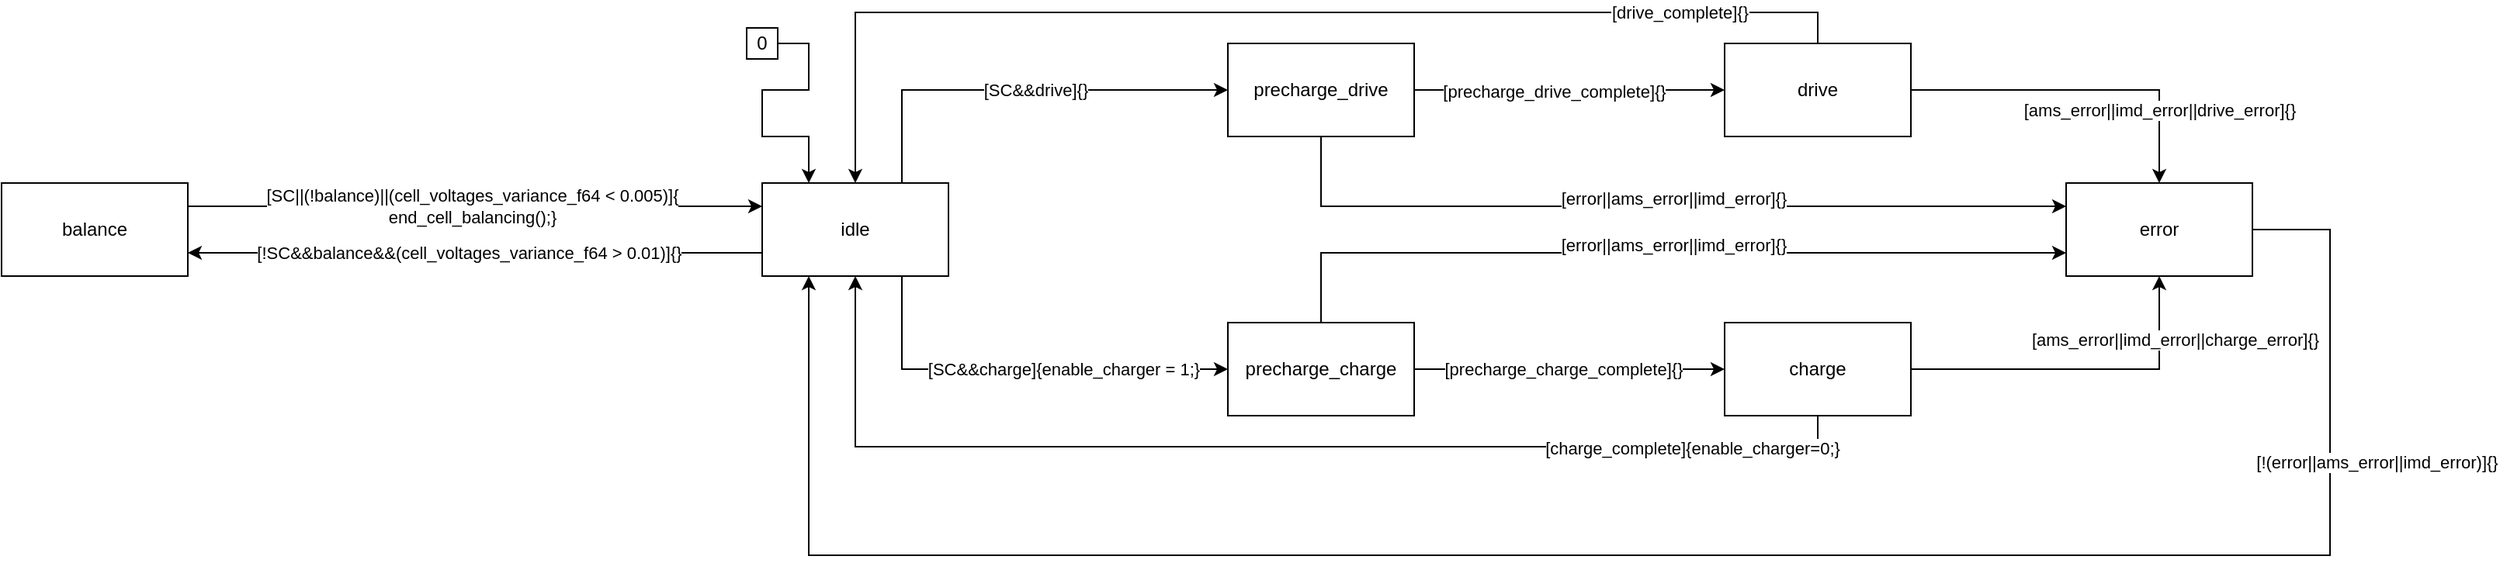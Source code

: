 <mxfile version="17.4.5" type="github" pages="7">
  <diagram id="lIlviWQBLWVIYCWAqPnO" name="ams">
    <mxGraphModel dx="2128" dy="536" grid="1" gridSize="10" guides="1" tooltips="1" connect="1" arrows="1" fold="1" page="1" pageScale="1" pageWidth="850" pageHeight="1100" math="0" shadow="0">
      <root>
        <mxCell id="0" />
        <mxCell id="1" parent="0" />
        <mxCell id="Ewt_asla_2gGVvgFWyWK-3" style="edgeStyle=orthogonalEdgeStyle;rounded=0;orthogonalLoop=1;jettySize=auto;html=1;exitX=1;exitY=0.5;exitDx=0;exitDy=0;entryX=0;entryY=0.5;entryDx=0;entryDy=0;" parent="1" source="46x8wgh4q0gtktNa0b1w-2" target="46x8wgh4q0gtktNa0b1w-8" edge="1">
          <mxGeometry relative="1" as="geometry" />
        </mxCell>
        <mxCell id="oGJmd9VbnoFBgs1ou5Ew-8" value="[precharge_drive_complete]{}" style="edgeLabel;html=1;align=center;verticalAlign=middle;resizable=0;points=[];" parent="Ewt_asla_2gGVvgFWyWK-3" vertex="1" connectable="0">
          <mxGeometry x="-0.098" y="-1" relative="1" as="geometry">
            <mxPoint as="offset" />
          </mxGeometry>
        </mxCell>
        <mxCell id="Ewt_asla_2gGVvgFWyWK-9" style="edgeStyle=orthogonalEdgeStyle;rounded=0;orthogonalLoop=1;jettySize=auto;html=1;exitX=0.5;exitY=1;exitDx=0;exitDy=0;entryX=0;entryY=0.25;entryDx=0;entryDy=0;" parent="1" source="46x8wgh4q0gtktNa0b1w-2" target="46x8wgh4q0gtktNa0b1w-9" edge="1">
          <mxGeometry relative="1" as="geometry" />
        </mxCell>
        <mxCell id="oGJmd9VbnoFBgs1ou5Ew-12" value="[error||ams_error||imd_error]{}" style="edgeLabel;html=1;align=center;verticalAlign=middle;resizable=0;points=[];" parent="Ewt_asla_2gGVvgFWyWK-9" vertex="1" connectable="0">
          <mxGeometry x="-0.73" y="-1" relative="1" as="geometry">
            <mxPoint x="201" y="-6" as="offset" />
          </mxGeometry>
        </mxCell>
        <UserObject label="precharge_drive" link="data:page/id,uZr323zTnWptXHUSKYWT" id="46x8wgh4q0gtktNa0b1w-2">
          <mxCell style="rounded=0;whiteSpace=wrap;html=1;" parent="1" vertex="1">
            <mxGeometry x="380" y="120" width="120" height="60" as="geometry" />
          </mxCell>
        </UserObject>
        <mxCell id="Ewt_asla_2gGVvgFWyWK-6" style="edgeStyle=orthogonalEdgeStyle;rounded=0;orthogonalLoop=1;jettySize=auto;html=1;exitX=1;exitY=0.5;exitDx=0;exitDy=0;entryX=0;entryY=0.5;entryDx=0;entryDy=0;" parent="1" source="46x8wgh4q0gtktNa0b1w-3" target="46x8wgh4q0gtktNa0b1w-7" edge="1">
          <mxGeometry relative="1" as="geometry" />
        </mxCell>
        <mxCell id="oGJmd9VbnoFBgs1ou5Ew-9" value="[precharge_charge_complete]{}" style="edgeLabel;html=1;align=center;verticalAlign=middle;resizable=0;points=[];" parent="Ewt_asla_2gGVvgFWyWK-6" vertex="1" connectable="0">
          <mxGeometry x="-0.047" relative="1" as="geometry">
            <mxPoint as="offset" />
          </mxGeometry>
        </mxCell>
        <mxCell id="Ewt_asla_2gGVvgFWyWK-8" style="edgeStyle=orthogonalEdgeStyle;rounded=0;orthogonalLoop=1;jettySize=auto;html=1;exitX=0.5;exitY=0;exitDx=0;exitDy=0;entryX=0;entryY=0.75;entryDx=0;entryDy=0;" parent="1" source="46x8wgh4q0gtktNa0b1w-3" target="46x8wgh4q0gtktNa0b1w-9" edge="1">
          <mxGeometry relative="1" as="geometry" />
        </mxCell>
        <mxCell id="oGJmd9VbnoFBgs1ou5Ew-11" value="[error||ams_error||imd_error]{}" style="edgeLabel;html=1;align=center;verticalAlign=middle;resizable=0;points=[];" parent="Ewt_asla_2gGVvgFWyWK-8" vertex="1" connectable="0">
          <mxGeometry x="-0.652" y="-1" relative="1" as="geometry">
            <mxPoint x="180" y="-6" as="offset" />
          </mxGeometry>
        </mxCell>
        <UserObject label="precharge_charge" link="data:page/id,Ef1t-dHHU9oMEyzxMcuo" id="46x8wgh4q0gtktNa0b1w-3">
          <mxCell style="rounded=0;whiteSpace=wrap;html=1;" parent="1" vertex="1">
            <mxGeometry x="380" y="300" width="120" height="60" as="geometry" />
          </mxCell>
        </UserObject>
        <mxCell id="Ewt_asla_2gGVvgFWyWK-7" style="edgeStyle=orthogonalEdgeStyle;rounded=0;orthogonalLoop=1;jettySize=auto;html=1;exitX=1;exitY=0.5;exitDx=0;exitDy=0;entryX=0.5;entryY=1;entryDx=0;entryDy=0;" parent="1" source="46x8wgh4q0gtktNa0b1w-7" target="46x8wgh4q0gtktNa0b1w-9" edge="1">
          <mxGeometry relative="1" as="geometry">
            <mxPoint x="1020" y="290" as="targetPoint" />
          </mxGeometry>
        </mxCell>
        <mxCell id="oGJmd9VbnoFBgs1ou5Ew-14" value="[ams_error||imd_error||charge_error]{}" style="edgeLabel;html=1;align=center;verticalAlign=middle;resizable=0;points=[];" parent="Ewt_asla_2gGVvgFWyWK-7" vertex="1" connectable="0">
          <mxGeometry x="0.63" relative="1" as="geometry">
            <mxPoint x="10" as="offset" />
          </mxGeometry>
        </mxCell>
        <mxCell id="Ewt_asla_2gGVvgFWyWK-10" style="edgeStyle=orthogonalEdgeStyle;rounded=0;orthogonalLoop=1;jettySize=auto;html=1;exitX=0.5;exitY=1;exitDx=0;exitDy=0;entryX=0.5;entryY=1;entryDx=0;entryDy=0;" parent="1" source="46x8wgh4q0gtktNa0b1w-7" target="46x8wgh4q0gtktNa0b1w-12" edge="1">
          <mxGeometry relative="1" as="geometry" />
        </mxCell>
        <mxCell id="oGJmd9VbnoFBgs1ou5Ew-10" value="[charge_complete]{enable_charger=0;}" style="edgeLabel;html=1;align=center;verticalAlign=middle;resizable=0;points=[];" parent="Ewt_asla_2gGVvgFWyWK-10" vertex="1" connectable="0">
          <mxGeometry x="-0.73" y="1" relative="1" as="geometry">
            <mxPoint as="offset" />
          </mxGeometry>
        </mxCell>
        <UserObject label="charge" link="data:page/id,o0BBDSF6INu3mvJSLO7V" id="46x8wgh4q0gtktNa0b1w-7">
          <mxCell style="rounded=0;whiteSpace=wrap;html=1;" parent="1" vertex="1">
            <mxGeometry x="700" y="300" width="120" height="60" as="geometry" />
          </mxCell>
        </UserObject>
        <mxCell id="Ewt_asla_2gGVvgFWyWK-4" style="edgeStyle=orthogonalEdgeStyle;rounded=0;orthogonalLoop=1;jettySize=auto;html=1;exitX=1;exitY=0.5;exitDx=0;exitDy=0;entryX=0.5;entryY=0;entryDx=0;entryDy=0;" parent="1" source="46x8wgh4q0gtktNa0b1w-8" target="46x8wgh4q0gtktNa0b1w-9" edge="1">
          <mxGeometry relative="1" as="geometry" />
        </mxCell>
        <mxCell id="oGJmd9VbnoFBgs1ou5Ew-13" value="[ams_error||imd_error||drive_error]{}" style="edgeLabel;html=1;align=center;verticalAlign=middle;resizable=0;points=[];" parent="Ewt_asla_2gGVvgFWyWK-4" vertex="1" connectable="0">
          <mxGeometry x="0.571" relative="1" as="geometry">
            <mxPoint as="offset" />
          </mxGeometry>
        </mxCell>
        <mxCell id="Ewt_asla_2gGVvgFWyWK-11" style="edgeStyle=orthogonalEdgeStyle;rounded=0;orthogonalLoop=1;jettySize=auto;html=1;exitX=0.5;exitY=0;exitDx=0;exitDy=0;entryX=0.5;entryY=0;entryDx=0;entryDy=0;" parent="1" source="46x8wgh4q0gtktNa0b1w-8" target="46x8wgh4q0gtktNa0b1w-12" edge="1">
          <mxGeometry relative="1" as="geometry" />
        </mxCell>
        <mxCell id="oGJmd9VbnoFBgs1ou5Ew-7" value="[drive_complete]{}" style="edgeLabel;html=1;align=center;verticalAlign=middle;resizable=0;points=[];" parent="Ewt_asla_2gGVvgFWyWK-11" vertex="1" connectable="0">
          <mxGeometry x="-0.709" relative="1" as="geometry">
            <mxPoint as="offset" />
          </mxGeometry>
        </mxCell>
        <UserObject label="drive" link="data:page/id,-CS63IcI1riEPQ8zZ3c_" id="46x8wgh4q0gtktNa0b1w-8">
          <mxCell style="rounded=0;whiteSpace=wrap;html=1;" parent="1" vertex="1">
            <mxGeometry x="700" y="120" width="120" height="60" as="geometry" />
          </mxCell>
        </UserObject>
        <mxCell id="oGJmd9VbnoFBgs1ou5Ew-15" style="edgeStyle=orthogonalEdgeStyle;rounded=0;orthogonalLoop=1;jettySize=auto;html=1;exitX=1;exitY=0.5;exitDx=0;exitDy=0;entryX=0.25;entryY=1;entryDx=0;entryDy=0;" parent="1" source="46x8wgh4q0gtktNa0b1w-9" target="46x8wgh4q0gtktNa0b1w-12" edge="1">
          <mxGeometry relative="1" as="geometry">
            <Array as="points">
              <mxPoint x="1090" y="240" />
              <mxPoint x="1090" y="450" />
              <mxPoint x="110" y="450" />
            </Array>
          </mxGeometry>
        </mxCell>
        <mxCell id="oGJmd9VbnoFBgs1ou5Ew-16" value="&lt;div&gt;[!(error||ams_error||imd_error)]{}&lt;/div&gt;" style="edgeLabel;html=1;align=center;verticalAlign=middle;resizable=0;points=[];" parent="oGJmd9VbnoFBgs1ou5Ew-15" vertex="1" connectable="0">
          <mxGeometry x="-0.669" relative="1" as="geometry">
            <mxPoint x="30" y="-35" as="offset" />
          </mxGeometry>
        </mxCell>
        <UserObject label="error" link="data:page/id,4Eal9zZOS9WOm3qdCi38" id="46x8wgh4q0gtktNa0b1w-9">
          <mxCell style="rounded=0;whiteSpace=wrap;html=1;" parent="1" vertex="1">
            <mxGeometry x="920" y="210" width="120" height="60" as="geometry" />
          </mxCell>
        </UserObject>
        <mxCell id="Ewt_asla_2gGVvgFWyWK-12" style="edgeStyle=orthogonalEdgeStyle;rounded=0;orthogonalLoop=1;jettySize=auto;html=1;exitX=0.75;exitY=0;exitDx=0;exitDy=0;entryX=0;entryY=0.5;entryDx=0;entryDy=0;" parent="1" source="46x8wgh4q0gtktNa0b1w-12" target="46x8wgh4q0gtktNa0b1w-2" edge="1">
          <mxGeometry relative="1" as="geometry" />
        </mxCell>
        <mxCell id="oGJmd9VbnoFBgs1ou5Ew-1" value="[SC&amp;amp;&amp;amp;drive]{}" style="edgeLabel;html=1;align=center;verticalAlign=middle;resizable=0;points=[];" parent="Ewt_asla_2gGVvgFWyWK-12" vertex="1" connectable="0">
          <mxGeometry x="-0.087" y="1" relative="1" as="geometry">
            <mxPoint x="22" y="1" as="offset" />
          </mxGeometry>
        </mxCell>
        <mxCell id="Ewt_asla_2gGVvgFWyWK-13" style="edgeStyle=orthogonalEdgeStyle;rounded=0;orthogonalLoop=1;jettySize=auto;html=1;exitX=0.75;exitY=1;exitDx=0;exitDy=0;entryX=0;entryY=0.5;entryDx=0;entryDy=0;" parent="1" source="46x8wgh4q0gtktNa0b1w-12" target="46x8wgh4q0gtktNa0b1w-3" edge="1">
          <mxGeometry relative="1" as="geometry" />
        </mxCell>
        <mxCell id="oGJmd9VbnoFBgs1ou5Ew-2" value="[SC&amp;amp;&amp;amp;charge]{enable_charger = 1;}" style="edgeLabel;html=1;align=center;verticalAlign=middle;resizable=0;points=[];" parent="Ewt_asla_2gGVvgFWyWK-13" vertex="1" connectable="0">
          <mxGeometry x="0.273" relative="1" as="geometry">
            <mxPoint x="-8" as="offset" />
          </mxGeometry>
        </mxCell>
        <mxCell id="Ewt_asla_2gGVvgFWyWK-19" style="edgeStyle=orthogonalEdgeStyle;rounded=0;orthogonalLoop=1;jettySize=auto;html=1;exitX=0;exitY=0.75;exitDx=0;exitDy=0;entryX=1;entryY=0.75;entryDx=0;entryDy=0;" parent="1" source="46x8wgh4q0gtktNa0b1w-12" target="Ewt_asla_2gGVvgFWyWK-16" edge="1">
          <mxGeometry relative="1" as="geometry">
            <Array as="points">
              <mxPoint x="10" y="255" />
              <mxPoint x="10" y="255" />
            </Array>
          </mxGeometry>
        </mxCell>
        <mxCell id="oGJmd9VbnoFBgs1ou5Ew-3" value="&lt;div&gt;[!SC&amp;amp;&amp;amp;balance&amp;amp;&amp;amp;(cell_voltages_variance_f64 &amp;gt; 0.01)]{}&lt;/div&gt;" style="edgeLabel;html=1;align=center;verticalAlign=middle;resizable=0;points=[];" parent="Ewt_asla_2gGVvgFWyWK-19" vertex="1" connectable="0">
          <mxGeometry x="0.025" relative="1" as="geometry">
            <mxPoint as="offset" />
          </mxGeometry>
        </mxCell>
        <object label="idle" state="" id="46x8wgh4q0gtktNa0b1w-12">
          <mxCell style="rounded=0;whiteSpace=wrap;html=1;" parent="1" vertex="1">
            <mxGeometry x="80" y="210" width="120" height="60" as="geometry" />
          </mxCell>
        </object>
        <mxCell id="Ewt_asla_2gGVvgFWyWK-18" style="edgeStyle=orthogonalEdgeStyle;rounded=0;orthogonalLoop=1;jettySize=auto;html=1;exitX=1;exitY=0.25;exitDx=0;exitDy=0;entryX=0;entryY=0.25;entryDx=0;entryDy=0;" parent="1" source="Ewt_asla_2gGVvgFWyWK-16" target="46x8wgh4q0gtktNa0b1w-12" edge="1">
          <mxGeometry relative="1" as="geometry">
            <Array as="points">
              <mxPoint x="10" y="225" />
              <mxPoint x="10" y="225" />
            </Array>
          </mxGeometry>
        </mxCell>
        <mxCell id="oGJmd9VbnoFBgs1ou5Ew-4" value="&lt;div&gt;[SC||(!balance)||(cell_voltages_variance_f64 &amp;lt; 0.005)]{&lt;/div&gt;&lt;div&gt;end_cell_balancing();}&lt;/div&gt;" style="edgeLabel;html=1;align=center;verticalAlign=middle;resizable=0;points=[];" parent="Ewt_asla_2gGVvgFWyWK-18" vertex="1" connectable="0">
          <mxGeometry x="-0.014" relative="1" as="geometry">
            <mxPoint as="offset" />
          </mxGeometry>
        </mxCell>
        <object label="balance" state="" link="data:page/id,DzXCORfQ2eGAM-OcjKNi" id="Ewt_asla_2gGVvgFWyWK-16">
          <mxCell style="rounded=0;whiteSpace=wrap;html=1;" parent="1" vertex="1">
            <mxGeometry x="-410" y="210" width="120" height="60" as="geometry" />
          </mxCell>
        </object>
        <mxCell id="bdxGw8ja6sbKktMfcAel-1" style="edgeStyle=orthogonalEdgeStyle;rounded=0;orthogonalLoop=1;jettySize=auto;html=1;exitX=1;exitY=0.5;exitDx=0;exitDy=0;entryX=0.25;entryY=0;entryDx=0;entryDy=0;" edge="1" parent="1" source="bdxGw8ja6sbKktMfcAel-2" target="46x8wgh4q0gtktNa0b1w-12">
          <mxGeometry relative="1" as="geometry">
            <mxPoint x="80" y="180" as="targetPoint" />
            <Array as="points">
              <mxPoint x="110" y="120" />
              <mxPoint x="110" y="150" />
              <mxPoint x="80" y="150" />
              <mxPoint x="80" y="180" />
              <mxPoint x="110" y="180" />
            </Array>
          </mxGeometry>
        </mxCell>
        <object label="0" state="" id="bdxGw8ja6sbKktMfcAel-2">
          <mxCell style="rounded=0;whiteSpace=wrap;html=1;" vertex="1" parent="1">
            <mxGeometry x="70" y="110" width="20" height="20" as="geometry" />
          </mxCell>
        </object>
      </root>
    </mxGraphModel>
  </diagram>
  <diagram id="uZr323zTnWptXHUSKYWT" name="precharge_drive">
    <mxGraphModel dx="1065" dy="447" grid="1" gridSize="10" guides="1" tooltips="1" connect="1" arrows="1" fold="1" page="1" pageScale="1" pageWidth="850" pageHeight="1100" math="0" shadow="0">
      <root>
        <mxCell id="0" />
        <mxCell id="1" parent="0" />
        <mxCell id="qBwz-lAO_OCAdxl3COZv-3" style="edgeStyle=orthogonalEdgeStyle;rounded=0;orthogonalLoop=1;jettySize=auto;html=1;exitX=0.5;exitY=1;exitDx=0;exitDy=0;entryX=0.5;entryY=0;entryDx=0;entryDy=0;" parent="1" source="qBwz-lAO_OCAdxl3COZv-6" target="qBwz-lAO_OCAdxl3COZv-10" edge="1">
          <mxGeometry relative="1" as="geometry" />
        </mxCell>
        <mxCell id="qBwz-lAO_OCAdxl3COZv-27" value="[before(2)&amp;amp;&amp;amp;air_minus_closed]{close_precharge = 1;}" style="edgeLabel;html=1;align=center;verticalAlign=middle;resizable=0;points=[];" parent="qBwz-lAO_OCAdxl3COZv-3" vertex="1" connectable="0">
          <mxGeometry x="-0.131" y="-1" relative="1" as="geometry">
            <mxPoint as="offset" />
          </mxGeometry>
        </mxCell>
        <mxCell id="qBwz-lAO_OCAdxl3COZv-4" style="edgeStyle=orthogonalEdgeStyle;rounded=0;orthogonalLoop=1;jettySize=auto;html=1;exitX=1;exitY=0.5;exitDx=0;exitDy=0;entryX=0.036;entryY=0.983;entryDx=0;entryDy=0;entryPerimeter=0;" parent="1" source="qBwz-lAO_OCAdxl3COZv-6" target="qBwz-lAO_OCAdxl3COZv-22" edge="1">
          <mxGeometry relative="1" as="geometry" />
        </mxCell>
        <mxCell id="qBwz-lAO_OCAdxl3COZv-5" value="[after(2)]{error=11;}" style="edgeLabel;html=1;align=center;verticalAlign=middle;resizable=0;points=[];" parent="qBwz-lAO_OCAdxl3COZv-4" vertex="1" connectable="0">
          <mxGeometry x="-0.117" y="-2" relative="1" as="geometry">
            <mxPoint as="offset" />
          </mxGeometry>
        </mxCell>
        <object label="close_air_minus" state="" id="qBwz-lAO_OCAdxl3COZv-6">
          <mxCell style="rounded=0;whiteSpace=wrap;html=1;" parent="1" vertex="1">
            <mxGeometry x="200" y="140" width="140" height="20" as="geometry" />
          </mxCell>
        </object>
        <mxCell id="qBwz-lAO_OCAdxl3COZv-7" style="edgeStyle=orthogonalEdgeStyle;rounded=0;orthogonalLoop=1;jettySize=auto;html=1;exitX=0.5;exitY=1;exitDx=0;exitDy=0;entryX=0.5;entryY=0;entryDx=0;entryDy=0;" parent="1" source="qBwz-lAO_OCAdxl3COZv-10" target="qBwz-lAO_OCAdxl3COZv-14" edge="1">
          <mxGeometry relative="1" as="geometry" />
        </mxCell>
        <mxCell id="qBwz-lAO_OCAdxl3COZv-28" value="[before(2)&amp;amp;&amp;amp;precharge_closed]{}" style="edgeLabel;html=1;align=center;verticalAlign=middle;resizable=0;points=[];" parent="qBwz-lAO_OCAdxl3COZv-7" vertex="1" connectable="0">
          <mxGeometry x="-0.087" y="-1" relative="1" as="geometry">
            <mxPoint as="offset" />
          </mxGeometry>
        </mxCell>
        <mxCell id="qBwz-lAO_OCAdxl3COZv-8" style="edgeStyle=orthogonalEdgeStyle;rounded=0;orthogonalLoop=1;jettySize=auto;html=1;exitX=1;exitY=0.5;exitDx=0;exitDy=0;entryX=0.25;entryY=1;entryDx=0;entryDy=0;" parent="1" source="qBwz-lAO_OCAdxl3COZv-10" target="qBwz-lAO_OCAdxl3COZv-22" edge="1">
          <mxGeometry relative="1" as="geometry" />
        </mxCell>
        <mxCell id="qBwz-lAO_OCAdxl3COZv-9" value="[after(2)]{error=12;}" style="edgeLabel;html=1;align=center;verticalAlign=middle;resizable=0;points=[];" parent="qBwz-lAO_OCAdxl3COZv-8" vertex="1" connectable="0">
          <mxGeometry x="-0.124" relative="1" as="geometry">
            <mxPoint as="offset" />
          </mxGeometry>
        </mxCell>
        <object label="close_precharge" state="" id="qBwz-lAO_OCAdxl3COZv-10">
          <mxCell style="rounded=0;whiteSpace=wrap;html=1;" parent="1" vertex="1">
            <mxGeometry x="200" y="215" width="140" height="20" as="geometry" />
          </mxCell>
        </object>
        <mxCell id="qBwz-lAO_OCAdxl3COZv-11" style="edgeStyle=orthogonalEdgeStyle;rounded=0;orthogonalLoop=1;jettySize=auto;html=1;exitX=0.5;exitY=1;exitDx=0;exitDy=0;entryX=0.5;entryY=0;entryDx=0;entryDy=0;" parent="1" source="qBwz-lAO_OCAdxl3COZv-14" target="qBwz-lAO_OCAdxl3COZv-18" edge="1">
          <mxGeometry relative="1" as="geometry" />
        </mxCell>
        <mxCell id="qBwz-lAO_OCAdxl3COZv-29" value="[after(5)&amp;amp;&amp;amp;before(30)&amp;amp;&amp;amp;(accumulator_voltage_f64*0.95 &amp;lt; vehicle_voltage_f64)]{close_air_plus = 1;}" style="edgeLabel;html=1;align=center;verticalAlign=middle;resizable=0;points=[];" parent="qBwz-lAO_OCAdxl3COZv-11" vertex="1" connectable="0">
          <mxGeometry x="-0.167" relative="1" as="geometry">
            <mxPoint as="offset" />
          </mxGeometry>
        </mxCell>
        <mxCell id="qBwz-lAO_OCAdxl3COZv-12" style="edgeStyle=orthogonalEdgeStyle;rounded=0;orthogonalLoop=1;jettySize=auto;html=1;exitX=1;exitY=0.5;exitDx=0;exitDy=0;entryX=0.5;entryY=1;entryDx=0;entryDy=0;" parent="1" source="qBwz-lAO_OCAdxl3COZv-14" target="qBwz-lAO_OCAdxl3COZv-22" edge="1">
          <mxGeometry relative="1" as="geometry" />
        </mxCell>
        <mxCell id="qBwz-lAO_OCAdxl3COZv-13" value="[after(30)]{error=13;}" style="edgeLabel;html=1;align=center;verticalAlign=middle;resizable=0;points=[];" parent="qBwz-lAO_OCAdxl3COZv-12" vertex="1" connectable="0">
          <mxGeometry x="-0.145" relative="1" as="geometry">
            <mxPoint x="1" as="offset" />
          </mxGeometry>
        </mxCell>
        <object label="wait" state="" id="qBwz-lAO_OCAdxl3COZv-14">
          <mxCell style="rounded=0;whiteSpace=wrap;html=1;" parent="1" vertex="1">
            <mxGeometry x="200" y="290" width="140" height="20" as="geometry" />
          </mxCell>
        </object>
        <mxCell id="qBwz-lAO_OCAdxl3COZv-15" style="edgeStyle=orthogonalEdgeStyle;rounded=0;orthogonalLoop=1;jettySize=auto;html=1;exitX=0.5;exitY=1;exitDx=0;exitDy=0;entryX=0.5;entryY=0;entryDx=0;entryDy=0;" parent="1" source="qBwz-lAO_OCAdxl3COZv-18" target="qBwz-lAO_OCAdxl3COZv-21" edge="1">
          <mxGeometry relative="1" as="geometry" />
        </mxCell>
        <mxCell id="qBwz-lAO_OCAdxl3COZv-30" value="[before(2)&amp;amp;&amp;amp;air_plus_closed]{close_precharge = 0;}" style="edgeLabel;html=1;align=center;verticalAlign=middle;resizable=0;points=[];" parent="qBwz-lAO_OCAdxl3COZv-15" vertex="1" connectable="0">
          <mxGeometry x="-0.207" relative="1" as="geometry">
            <mxPoint as="offset" />
          </mxGeometry>
        </mxCell>
        <mxCell id="qBwz-lAO_OCAdxl3COZv-16" style="edgeStyle=orthogonalEdgeStyle;rounded=0;orthogonalLoop=1;jettySize=auto;html=1;exitX=1;exitY=0.5;exitDx=0;exitDy=0;entryX=0.724;entryY=1.025;entryDx=0;entryDy=0;entryPerimeter=0;" parent="1" source="qBwz-lAO_OCAdxl3COZv-18" target="qBwz-lAO_OCAdxl3COZv-22" edge="1">
          <mxGeometry relative="1" as="geometry" />
        </mxCell>
        <mxCell id="qBwz-lAO_OCAdxl3COZv-17" value="[after(2)]{error=14;}" style="edgeLabel;html=1;align=center;verticalAlign=middle;resizable=0;points=[];" parent="qBwz-lAO_OCAdxl3COZv-16" vertex="1" connectable="0">
          <mxGeometry x="-0.67" y="-1" relative="1" as="geometry">
            <mxPoint x="81" y="-1" as="offset" />
          </mxGeometry>
        </mxCell>
        <object label="close_air_plus" state="" id="qBwz-lAO_OCAdxl3COZv-18">
          <mxCell style="rounded=0;whiteSpace=wrap;html=1;" parent="1" vertex="1">
            <mxGeometry x="200" y="365" width="140" height="20" as="geometry" />
          </mxCell>
        </object>
        <mxCell id="qBwz-lAO_OCAdxl3COZv-19" style="edgeStyle=orthogonalEdgeStyle;rounded=0;orthogonalLoop=1;jettySize=auto;html=1;exitX=1;exitY=0.5;exitDx=0;exitDy=0;entryX=0.933;entryY=0.975;entryDx=0;entryDy=0;entryPerimeter=0;" parent="1" source="qBwz-lAO_OCAdxl3COZv-21" target="qBwz-lAO_OCAdxl3COZv-22" edge="1">
          <mxGeometry relative="1" as="geometry" />
        </mxCell>
        <mxCell id="qBwz-lAO_OCAdxl3COZv-20" value="[after(2)]{error=15;}" style="edgeLabel;html=1;align=center;verticalAlign=middle;resizable=0;points=[];" parent="qBwz-lAO_OCAdxl3COZv-19" vertex="1" connectable="0">
          <mxGeometry x="-0.28" relative="1" as="geometry">
            <mxPoint x="22" as="offset" />
          </mxGeometry>
        </mxCell>
        <mxCell id="qBwz-lAO_OCAdxl3COZv-26" style="edgeStyle=orthogonalEdgeStyle;rounded=0;orthogonalLoop=1;jettySize=auto;html=1;exitX=0.5;exitY=1;exitDx=0;exitDy=0;entryX=0.5;entryY=0;entryDx=0;entryDy=0;" parent="1" source="qBwz-lAO_OCAdxl3COZv-21" target="ko195X5yL2JHvwuTEqA--1" edge="1">
          <mxGeometry relative="1" as="geometry">
            <mxPoint x="270" y="510" as="targetPoint" />
          </mxGeometry>
        </mxCell>
        <mxCell id="qBwz-lAO_OCAdxl3COZv-31" value="[before(2)&amp;amp;&amp;amp;!precharge_closed]{precharge_drive_complete=1;}" style="edgeLabel;html=1;align=center;verticalAlign=middle;resizable=0;points=[];" parent="qBwz-lAO_OCAdxl3COZv-26" vertex="1" connectable="0">
          <mxGeometry x="-0.184" y="-1" relative="1" as="geometry">
            <mxPoint as="offset" />
          </mxGeometry>
        </mxCell>
        <object label="open_precharge" id="qBwz-lAO_OCAdxl3COZv-21">
          <mxCell style="rounded=0;whiteSpace=wrap;html=1;" parent="1" vertex="1">
            <mxGeometry x="200" y="440" width="140" height="20" as="geometry" />
          </mxCell>
        </object>
        <object label="error" state="" id="qBwz-lAO_OCAdxl3COZv-22">
          <mxCell style="rounded=0;whiteSpace=wrap;html=1;rotation=90;" parent="1" vertex="1">
            <mxGeometry x="483.25" y="294.75" width="332" height="20" as="geometry" />
          </mxCell>
        </object>
        <object label="exit" state="" id="ko195X5yL2JHvwuTEqA--1">
          <mxCell style="rounded=0;whiteSpace=wrap;html=1;" parent="1" vertex="1">
            <mxGeometry x="200" y="520" width="140" height="20" as="geometry" />
          </mxCell>
        </object>
        <mxCell id="6yaVR4VLSEuWCS4cIGNw-1" style="edgeStyle=orthogonalEdgeStyle;rounded=0;orthogonalLoop=1;jettySize=auto;html=1;exitX=1;exitY=0.5;exitDx=0;exitDy=0;entryX=0.5;entryY=0;entryDx=0;entryDy=0;" parent="1" source="6yaVR4VLSEuWCS4cIGNw-2" target="6yaVR4VLSEuWCS4cIGNw-3" edge="1">
          <mxGeometry relative="1" as="geometry">
            <mxPoint x="270" y="70" as="targetPoint" />
          </mxGeometry>
        </mxCell>
        <object label="0" state="" id="6yaVR4VLSEuWCS4cIGNw-2">
          <mxCell style="rounded=0;whiteSpace=wrap;html=1;" parent="1" vertex="1">
            <mxGeometry x="260" y="10" width="20" height="20" as="geometry" />
          </mxCell>
        </object>
        <mxCell id="6yaVR4VLSEuWCS4cIGNw-5" style="edgeStyle=orthogonalEdgeStyle;rounded=0;orthogonalLoop=1;jettySize=auto;html=1;exitX=0.5;exitY=1;exitDx=0;exitDy=0;entryX=0.5;entryY=0;entryDx=0;entryDy=0;" parent="1" source="6yaVR4VLSEuWCS4cIGNw-3" target="qBwz-lAO_OCAdxl3COZv-6" edge="1">
          <mxGeometry relative="1" as="geometry" />
        </mxCell>
        <mxCell id="6yaVR4VLSEuWCS4cIGNw-7" value="[]{close_air_minus = 1;}" style="edgeLabel;html=1;align=center;verticalAlign=middle;resizable=0;points=[];" parent="6yaVR4VLSEuWCS4cIGNw-5" vertex="1" connectable="0">
          <mxGeometry x="-0.124" y="-1" relative="1" as="geometry">
            <mxPoint as="offset" />
          </mxGeometry>
        </mxCell>
        <object label="entry" state="" id="6yaVR4VLSEuWCS4cIGNw-3">
          <mxCell style="rounded=0;whiteSpace=wrap;html=1;" parent="1" vertex="1">
            <mxGeometry x="200" y="70" width="140" height="20" as="geometry" />
          </mxCell>
        </object>
      </root>
    </mxGraphModel>
  </diagram>
  <diagram id="Ef1t-dHHU9oMEyzxMcuo" name="precharge_charge">
    <mxGraphModel dx="1065" dy="447" grid="1" gridSize="10" guides="1" tooltips="1" connect="1" arrows="1" fold="1" page="1" pageScale="1" pageWidth="850" pageHeight="1100" math="0" shadow="0">
      <root>
        <mxCell id="0" />
        <mxCell id="1" parent="0" />
        <mxCell id="xS3REjJoweb85oLv7Rwo-3" style="edgeStyle=orthogonalEdgeStyle;rounded=0;orthogonalLoop=1;jettySize=auto;html=1;exitX=0.5;exitY=1;exitDx=0;exitDy=0;entryX=0.5;entryY=0;entryDx=0;entryDy=0;" parent="1" source="xS3REjJoweb85oLv7Rwo-7" target="xS3REjJoweb85oLv7Rwo-12" edge="1">
          <mxGeometry relative="1" as="geometry" />
        </mxCell>
        <mxCell id="xS3REjJoweb85oLv7Rwo-4" value="[before(2)&amp;amp;&amp;amp;air_minus_closed]{close_precharge=1;}" style="edgeLabel;html=1;align=center;verticalAlign=middle;resizable=0;points=[];" parent="xS3REjJoweb85oLv7Rwo-3" vertex="1" connectable="0">
          <mxGeometry x="-0.131" y="-1" relative="1" as="geometry">
            <mxPoint as="offset" />
          </mxGeometry>
        </mxCell>
        <mxCell id="xS3REjJoweb85oLv7Rwo-5" style="edgeStyle=orthogonalEdgeStyle;rounded=0;orthogonalLoop=1;jettySize=auto;html=1;exitX=1;exitY=0.5;exitDx=0;exitDy=0;entryX=0.211;entryY=1.084;entryDx=0;entryDy=0;entryPerimeter=0;" parent="1" source="xS3REjJoweb85oLv7Rwo-7" target="xS3REjJoweb85oLv7Rwo-28" edge="1">
          <mxGeometry relative="1" as="geometry" />
        </mxCell>
        <mxCell id="xS3REjJoweb85oLv7Rwo-6" value="[after(2)]{error=22;}" style="edgeLabel;html=1;align=center;verticalAlign=middle;resizable=0;points=[];" parent="xS3REjJoweb85oLv7Rwo-5" vertex="1" connectable="0">
          <mxGeometry x="-0.117" y="-2" relative="1" as="geometry">
            <mxPoint as="offset" />
          </mxGeometry>
        </mxCell>
        <object label="close_air_minus" state="" id="xS3REjJoweb85oLv7Rwo-7">
          <mxCell style="rounded=0;whiteSpace=wrap;html=1;" parent="1" vertex="1">
            <mxGeometry x="204" y="240" width="140" height="20" as="geometry" />
          </mxCell>
        </object>
        <mxCell id="xS3REjJoweb85oLv7Rwo-8" style="edgeStyle=orthogonalEdgeStyle;rounded=0;orthogonalLoop=1;jettySize=auto;html=1;exitX=0.5;exitY=1;exitDx=0;exitDy=0;entryX=0.5;entryY=0;entryDx=0;entryDy=0;" parent="1" source="xS3REjJoweb85oLv7Rwo-12" target="xS3REjJoweb85oLv7Rwo-17" edge="1">
          <mxGeometry relative="1" as="geometry" />
        </mxCell>
        <mxCell id="xS3REjJoweb85oLv7Rwo-9" value="[before(2)&amp;amp;&amp;amp;precharge_closed]{}" style="edgeLabel;html=1;align=center;verticalAlign=middle;resizable=0;points=[];" parent="xS3REjJoweb85oLv7Rwo-8" vertex="1" connectable="0">
          <mxGeometry x="-0.087" y="-1" relative="1" as="geometry">
            <mxPoint as="offset" />
          </mxGeometry>
        </mxCell>
        <mxCell id="xS3REjJoweb85oLv7Rwo-10" style="edgeStyle=orthogonalEdgeStyle;rounded=0;orthogonalLoop=1;jettySize=auto;html=1;exitX=1;exitY=0.5;exitDx=0;exitDy=0;entryX=0.397;entryY=0.998;entryDx=0;entryDy=0;entryPerimeter=0;" parent="1" source="xS3REjJoweb85oLv7Rwo-12" target="xS3REjJoweb85oLv7Rwo-28" edge="1">
          <mxGeometry relative="1" as="geometry" />
        </mxCell>
        <mxCell id="xS3REjJoweb85oLv7Rwo-11" value="[after(2)]{error=23;}" style="edgeLabel;html=1;align=center;verticalAlign=middle;resizable=0;points=[];" parent="xS3REjJoweb85oLv7Rwo-10" vertex="1" connectable="0">
          <mxGeometry x="-0.124" relative="1" as="geometry">
            <mxPoint as="offset" />
          </mxGeometry>
        </mxCell>
        <object label="close_precharge" state="" id="xS3REjJoweb85oLv7Rwo-12">
          <mxCell style="rounded=0;whiteSpace=wrap;html=1;" parent="1" vertex="1">
            <mxGeometry x="204" y="315" width="140" height="20" as="geometry" />
          </mxCell>
        </object>
        <mxCell id="xS3REjJoweb85oLv7Rwo-13" style="edgeStyle=orthogonalEdgeStyle;rounded=0;orthogonalLoop=1;jettySize=auto;html=1;exitX=0.5;exitY=1;exitDx=0;exitDy=0;entryX=0.5;entryY=0;entryDx=0;entryDy=0;" parent="1" source="xS3REjJoweb85oLv7Rwo-17" target="xS3REjJoweb85oLv7Rwo-22" edge="1">
          <mxGeometry relative="1" as="geometry" />
        </mxCell>
        <mxCell id="xS3REjJoweb85oLv7Rwo-14" value="[after(5)&amp;amp;&amp;amp;before(30)&amp;amp;&amp;amp;(accumulator_voltage_f64*0.95 &amp;lt; vehicle_voltage_f64)]{close_air_plus=1;}" style="edgeLabel;html=1;align=center;verticalAlign=middle;resizable=0;points=[];" parent="xS3REjJoweb85oLv7Rwo-13" vertex="1" connectable="0">
          <mxGeometry x="-0.167" relative="1" as="geometry">
            <mxPoint as="offset" />
          </mxGeometry>
        </mxCell>
        <mxCell id="xS3REjJoweb85oLv7Rwo-15" style="edgeStyle=orthogonalEdgeStyle;rounded=0;orthogonalLoop=1;jettySize=auto;html=1;exitX=1;exitY=0.5;exitDx=0;exitDy=0;entryX=0.588;entryY=1.027;entryDx=0;entryDy=0;entryPerimeter=0;" parent="1" source="xS3REjJoweb85oLv7Rwo-17" target="xS3REjJoweb85oLv7Rwo-28" edge="1">
          <mxGeometry relative="1" as="geometry" />
        </mxCell>
        <mxCell id="xS3REjJoweb85oLv7Rwo-16" value="[after(30)]{error=24;}" style="edgeLabel;html=1;align=center;verticalAlign=middle;resizable=0;points=[];" parent="xS3REjJoweb85oLv7Rwo-15" vertex="1" connectable="0">
          <mxGeometry x="-0.145" relative="1" as="geometry">
            <mxPoint x="1" as="offset" />
          </mxGeometry>
        </mxCell>
        <object label="wait" state="" id="xS3REjJoweb85oLv7Rwo-17">
          <mxCell style="rounded=0;whiteSpace=wrap;html=1;" parent="1" vertex="1">
            <mxGeometry x="204" y="390" width="140" height="20" as="geometry" />
          </mxCell>
        </object>
        <mxCell id="xS3REjJoweb85oLv7Rwo-18" style="edgeStyle=orthogonalEdgeStyle;rounded=0;orthogonalLoop=1;jettySize=auto;html=1;exitX=0.5;exitY=1;exitDx=0;exitDy=0;entryX=0.5;entryY=0;entryDx=0;entryDy=0;" parent="1" source="xS3REjJoweb85oLv7Rwo-22" target="xS3REjJoweb85oLv7Rwo-27" edge="1">
          <mxGeometry relative="1" as="geometry" />
        </mxCell>
        <mxCell id="xS3REjJoweb85oLv7Rwo-19" value="[before(2)&amp;amp;&amp;amp;air_plus_closed]{close_precharge=0;}" style="edgeLabel;html=1;align=center;verticalAlign=middle;resizable=0;points=[];" parent="xS3REjJoweb85oLv7Rwo-18" vertex="1" connectable="0">
          <mxGeometry x="-0.207" relative="1" as="geometry">
            <mxPoint as="offset" />
          </mxGeometry>
        </mxCell>
        <mxCell id="xS3REjJoweb85oLv7Rwo-20" style="edgeStyle=orthogonalEdgeStyle;rounded=0;orthogonalLoop=1;jettySize=auto;html=1;exitX=1;exitY=0.5;exitDx=0;exitDy=0;entryX=0.78;entryY=1.084;entryDx=0;entryDy=0;entryPerimeter=0;" parent="1" source="xS3REjJoweb85oLv7Rwo-22" target="xS3REjJoweb85oLv7Rwo-28" edge="1">
          <mxGeometry relative="1" as="geometry" />
        </mxCell>
        <mxCell id="xS3REjJoweb85oLv7Rwo-21" value="[after(2)]{error=25;}" style="edgeLabel;html=1;align=center;verticalAlign=middle;resizable=0;points=[];" parent="xS3REjJoweb85oLv7Rwo-20" vertex="1" connectable="0">
          <mxGeometry x="-0.67" y="-1" relative="1" as="geometry">
            <mxPoint x="81" y="-1" as="offset" />
          </mxGeometry>
        </mxCell>
        <object label="close_air_plus" state="" id="xS3REjJoweb85oLv7Rwo-22">
          <mxCell style="rounded=0;whiteSpace=wrap;html=1;" parent="1" vertex="1">
            <mxGeometry x="204" y="465" width="140" height="20" as="geometry" />
          </mxCell>
        </object>
        <mxCell id="xS3REjJoweb85oLv7Rwo-23" style="edgeStyle=orthogonalEdgeStyle;rounded=0;orthogonalLoop=1;jettySize=auto;html=1;exitX=1;exitY=0.5;exitDx=0;exitDy=0;entryX=0.968;entryY=1.084;entryDx=0;entryDy=0;entryPerimeter=0;" parent="1" source="xS3REjJoweb85oLv7Rwo-27" target="xS3REjJoweb85oLv7Rwo-28" edge="1">
          <mxGeometry relative="1" as="geometry" />
        </mxCell>
        <mxCell id="xS3REjJoweb85oLv7Rwo-24" value="[after(2)]{error=26;}" style="edgeLabel;html=1;align=center;verticalAlign=middle;resizable=0;points=[];" parent="xS3REjJoweb85oLv7Rwo-23" vertex="1" connectable="0">
          <mxGeometry x="-0.28" relative="1" as="geometry">
            <mxPoint x="22" as="offset" />
          </mxGeometry>
        </mxCell>
        <mxCell id="xS3REjJoweb85oLv7Rwo-25" style="edgeStyle=orthogonalEdgeStyle;rounded=0;orthogonalLoop=1;jettySize=auto;html=1;exitX=0.5;exitY=1;exitDx=0;exitDy=0;entryX=0.5;entryY=0;entryDx=0;entryDy=0;" parent="1" source="xS3REjJoweb85oLv7Rwo-27" target="xS3REjJoweb85oLv7Rwo-29" edge="1">
          <mxGeometry relative="1" as="geometry">
            <mxPoint x="274" y="610" as="targetPoint" />
          </mxGeometry>
        </mxCell>
        <mxCell id="xS3REjJoweb85oLv7Rwo-26" value="[before(2)&amp;amp;&amp;amp;!precharge_closed]{precharge_charge_complete=1;}" style="edgeLabel;html=1;align=center;verticalAlign=middle;resizable=0;points=[];" parent="xS3REjJoweb85oLv7Rwo-25" vertex="1" connectable="0">
          <mxGeometry x="-0.184" y="-1" relative="1" as="geometry">
            <mxPoint as="offset" />
          </mxGeometry>
        </mxCell>
        <object label="open_precharge" id="xS3REjJoweb85oLv7Rwo-27">
          <mxCell style="rounded=0;whiteSpace=wrap;html=1;" parent="1" vertex="1">
            <mxGeometry x="204" y="540" width="140" height="20" as="geometry" />
          </mxCell>
        </object>
        <object label="error" state="" id="xS3REjJoweb85oLv7Rwo-28">
          <mxCell style="rounded=0;whiteSpace=wrap;html=1;rotation=90;" parent="1" vertex="1">
            <mxGeometry x="456.57" y="357.19" width="393.37" height="20" as="geometry" />
          </mxCell>
        </object>
        <object label="exit" state="" id="xS3REjJoweb85oLv7Rwo-29">
          <mxCell style="rounded=0;whiteSpace=wrap;html=1;" parent="1" vertex="1">
            <mxGeometry x="204" y="620" width="140" height="20" as="geometry" />
          </mxCell>
        </object>
        <mxCell id="GjRwczQvT8K4SdTy7vmv-1" style="edgeStyle=orthogonalEdgeStyle;rounded=0;orthogonalLoop=1;jettySize=auto;html=1;exitX=1;exitY=0.5;exitDx=0;exitDy=0;entryX=0.5;entryY=0;entryDx=0;entryDy=0;" parent="1" source="GjRwczQvT8K4SdTy7vmv-2" target="GjRwczQvT8K4SdTy7vmv-5" edge="1">
          <mxGeometry relative="1" as="geometry">
            <mxPoint x="264" y="160" as="targetPoint" />
          </mxGeometry>
        </mxCell>
        <object label="0" state="" id="GjRwczQvT8K4SdTy7vmv-2">
          <mxCell style="rounded=0;whiteSpace=wrap;html=1;" parent="1" vertex="1">
            <mxGeometry x="264" y="110" width="20" height="20" as="geometry" />
          </mxCell>
        </object>
        <mxCell id="GjRwczQvT8K4SdTy7vmv-4" style="edgeStyle=orthogonalEdgeStyle;rounded=0;orthogonalLoop=1;jettySize=auto;html=1;exitX=0.5;exitY=1;exitDx=0;exitDy=0;entryX=0.5;entryY=0;entryDx=0;entryDy=0;" parent="1" source="GjRwczQvT8K4SdTy7vmv-5" target="xS3REjJoweb85oLv7Rwo-7" edge="1">
          <mxGeometry relative="1" as="geometry">
            <mxPoint x="274" y="190" as="sourcePoint" />
          </mxGeometry>
        </mxCell>
        <mxCell id="GjRwczQvT8K4SdTy7vmv-7" value="[before(10)&amp;amp;&amp;amp;charger_is_awake]{close_air_minus=1;}" style="edgeLabel;html=1;align=center;verticalAlign=middle;resizable=0;points=[];" parent="GjRwczQvT8K4SdTy7vmv-4" vertex="1" connectable="0">
          <mxGeometry x="-0.16" relative="1" as="geometry">
            <mxPoint as="offset" />
          </mxGeometry>
        </mxCell>
        <mxCell id="GjRwczQvT8K4SdTy7vmv-10" style="edgeStyle=orthogonalEdgeStyle;rounded=0;orthogonalLoop=1;jettySize=auto;html=1;exitX=1;exitY=0.5;exitDx=0;exitDy=0;entryX=0.025;entryY=1.113;entryDx=0;entryDy=0;entryPerimeter=0;" parent="1" source="GjRwczQvT8K4SdTy7vmv-5" target="xS3REjJoweb85oLv7Rwo-28" edge="1">
          <mxGeometry relative="1" as="geometry" />
        </mxCell>
        <mxCell id="GjRwczQvT8K4SdTy7vmv-11" value="[after(10)]{error=21;}" style="edgeLabel;html=1;align=center;verticalAlign=middle;resizable=0;points=[];" parent="GjRwczQvT8K4SdTy7vmv-10" vertex="1" connectable="0">
          <mxGeometry x="-0.048" relative="1" as="geometry">
            <mxPoint as="offset" />
          </mxGeometry>
        </mxCell>
        <object label="wake_charger" state="" id="GjRwczQvT8K4SdTy7vmv-5">
          <mxCell style="rounded=0;whiteSpace=wrap;html=1;" parent="1" vertex="1">
            <mxGeometry x="204" y="170" width="140" height="20" as="geometry" />
          </mxCell>
        </object>
      </root>
    </mxGraphModel>
  </diagram>
  <diagram id="-CS63IcI1riEPQ8zZ3c_" name="drive">
    <mxGraphModel dx="730" dy="306" grid="1" gridSize="10" guides="1" tooltips="1" connect="1" arrows="1" fold="1" page="1" pageScale="1" pageWidth="850" pageHeight="1100" math="0" shadow="0">
      <root>
        <mxCell id="0" />
        <mxCell id="1" parent="0" />
        <mxCell id="RWR0uX_LrAzGrr3y9ukB-1" style="edgeStyle=orthogonalEdgeStyle;rounded=0;orthogonalLoop=1;jettySize=auto;html=1;exitX=1;exitY=0.5;exitDx=0;exitDy=0;entryX=0.5;entryY=0;entryDx=0;entryDy=0;" parent="1" source="RWR0uX_LrAzGrr3y9ukB-2" target="RWR0uX_LrAzGrr3y9ukB-6" edge="1">
          <mxGeometry relative="1" as="geometry" />
        </mxCell>
        <object label="0" state="" id="RWR0uX_LrAzGrr3y9ukB-2">
          <mxCell style="rounded=0;whiteSpace=wrap;html=1;" parent="1" vertex="1">
            <mxGeometry x="415" y="160" width="20" height="20" as="geometry" />
          </mxCell>
        </object>
        <mxCell id="RWR0uX_LrAzGrr3y9ukB-9" style="edgeStyle=orthogonalEdgeStyle;rounded=0;orthogonalLoop=1;jettySize=auto;html=1;exitX=0.5;exitY=1;exitDx=0;exitDy=0;entryX=0.5;entryY=0;entryDx=0;entryDy=0;" parent="1" source="RWR0uX_LrAzGrr3y9ukB-6" target="RWR0uX_LrAzGrr3y9ukB-8" edge="1">
          <mxGeometry relative="1" as="geometry" />
        </mxCell>
        <mxCell id="RWR0uX_LrAzGrr3y9ukB-10" value="&lt;div&gt;[!drive]{}&lt;/div&gt;" style="edgeLabel;html=1;align=center;verticalAlign=middle;resizable=0;points=[];" parent="RWR0uX_LrAzGrr3y9ukB-9" vertex="1" connectable="0">
          <mxGeometry x="-0.133" relative="1" as="geometry">
            <mxPoint as="offset" />
          </mxGeometry>
        </mxCell>
        <object label="&lt;div&gt;drive&lt;/div&gt;" state="" id="RWR0uX_LrAzGrr3y9ukB-6">
          <mxCell style="rounded=0;whiteSpace=wrap;html=1;" parent="1" vertex="1">
            <mxGeometry x="355" y="220" width="140" height="20" as="geometry" />
          </mxCell>
        </object>
        <mxCell id="-pkq6wS3JihGK_DhRYbo-1" style="edgeStyle=orthogonalEdgeStyle;rounded=0;orthogonalLoop=1;jettySize=auto;html=1;exitX=0;exitY=0.5;exitDx=0;exitDy=0;entryX=0.5;entryY=0;entryDx=0;entryDy=0;" parent="1" source="RWR0uX_LrAzGrr3y9ukB-8" target="RWR0uX_LrAzGrr3y9ukB-11" edge="1">
          <mxGeometry relative="1" as="geometry" />
        </mxCell>
        <mxCell id="-pkq6wS3JihGK_DhRYbo-3" value="&lt;div&gt;[before(7)&amp;amp;&amp;amp;(fabsf(accumulator_current_f64) &amp;lt; 0.001)]{&lt;/div&gt;&lt;div&gt;close_air_plus = 0;&lt;/div&gt;&lt;div&gt;close_air_minus = 0;&lt;/div&gt;&lt;div&gt;close_precharge = 0;&lt;/div&gt;&lt;div&gt;drive_complete = 1;}&lt;/div&gt;" style="edgeLabel;html=1;align=center;verticalAlign=middle;resizable=0;points=[];" parent="-pkq6wS3JihGK_DhRYbo-1" vertex="1" connectable="0">
          <mxGeometry x="0.411" y="1" relative="1" as="geometry">
            <mxPoint x="-6" y="3" as="offset" />
          </mxGeometry>
        </mxCell>
        <mxCell id="-pkq6wS3JihGK_DhRYbo-2" style="edgeStyle=orthogonalEdgeStyle;rounded=0;orthogonalLoop=1;jettySize=auto;html=1;exitX=1;exitY=0.5;exitDx=0;exitDy=0;entryX=0.5;entryY=0;entryDx=0;entryDy=0;" parent="1" source="RWR0uX_LrAzGrr3y9ukB-8" target="RWR0uX_LrAzGrr3y9ukB-12" edge="1">
          <mxGeometry relative="1" as="geometry" />
        </mxCell>
        <mxCell id="-pkq6wS3JihGK_DhRYbo-4" value="&lt;div&gt;[after(7)]{&lt;/div&gt;&lt;div&gt;close_air_plus= 0;&lt;/div&gt;&lt;div&gt;close_air_minus = 0;&lt;/div&gt;&lt;div&gt;close_precharge = 0;&lt;/div&gt;&lt;div&gt;error = 31;}&lt;/div&gt;" style="edgeLabel;html=1;align=center;verticalAlign=middle;resizable=0;points=[];" parent="-pkq6wS3JihGK_DhRYbo-2" vertex="1" connectable="0">
          <mxGeometry x="0.457" relative="1" as="geometry">
            <mxPoint y="-2" as="offset" />
          </mxGeometry>
        </mxCell>
        <object label="end_drive" state="" id="RWR0uX_LrAzGrr3y9ukB-8">
          <mxCell style="rounded=0;whiteSpace=wrap;html=1;" parent="1" vertex="1">
            <mxGeometry x="355" y="300" width="140" height="20" as="geometry" />
          </mxCell>
        </object>
        <object label="exit" state="" id="RWR0uX_LrAzGrr3y9ukB-11">
          <mxCell style="rounded=0;whiteSpace=wrap;html=1;" parent="1" vertex="1">
            <mxGeometry x="215" y="420" width="140" height="20" as="geometry" />
          </mxCell>
        </object>
        <object label="force_quit" state="" id="RWR0uX_LrAzGrr3y9ukB-12">
          <mxCell style="rounded=0;whiteSpace=wrap;html=1;" parent="1" vertex="1">
            <mxGeometry x="495" y="420" width="140" height="20" as="geometry" />
          </mxCell>
        </object>
      </root>
    </mxGraphModel>
  </diagram>
  <diagram id="o0BBDSF6INu3mvJSLO7V" name="charge">
    <mxGraphModel dx="881" dy="370" grid="1" gridSize="10" guides="1" tooltips="1" connect="1" arrows="1" fold="1" page="1" pageScale="1" pageWidth="850" pageHeight="1100" math="0" shadow="0">
      <root>
        <mxCell id="0" />
        <mxCell id="1" parent="0" />
        <mxCell id="PsCbVwXv-jA8KolUmENP-1" style="edgeStyle=orthogonalEdgeStyle;rounded=0;orthogonalLoop=1;jettySize=auto;html=1;exitX=1;exitY=0.5;exitDx=0;exitDy=0;entryX=0.5;entryY=0;entryDx=0;entryDy=0;" parent="1" source="PsCbVwXv-jA8KolUmENP-2" target="PsCbVwXv-jA8KolUmENP-5" edge="1">
          <mxGeometry relative="1" as="geometry" />
        </mxCell>
        <object label="0" state="" id="PsCbVwXv-jA8KolUmENP-2">
          <mxCell style="rounded=0;whiteSpace=wrap;html=1;" parent="1" vertex="1">
            <mxGeometry x="415" y="160" width="20" height="20" as="geometry" />
          </mxCell>
        </object>
        <mxCell id="PsCbVwXv-jA8KolUmENP-3" style="edgeStyle=orthogonalEdgeStyle;rounded=0;orthogonalLoop=1;jettySize=auto;html=1;exitX=0.5;exitY=1;exitDx=0;exitDy=0;entryX=0.5;entryY=0;entryDx=0;entryDy=0;" parent="1" source="PsCbVwXv-jA8KolUmENP-5" target="PsCbVwXv-jA8KolUmENP-10" edge="1">
          <mxGeometry relative="1" as="geometry" />
        </mxCell>
        <mxCell id="PsCbVwXv-jA8KolUmENP-4" value="[(maximum_cell_voltage_f64 &amp;gt; 4.15)&amp;amp;&amp;amp;!charge]{enable_charger = 0;}" style="edgeLabel;html=1;align=center;verticalAlign=middle;resizable=0;points=[];" parent="PsCbVwXv-jA8KolUmENP-3" vertex="1" connectable="0">
          <mxGeometry x="-0.133" relative="1" as="geometry">
            <mxPoint as="offset" />
          </mxGeometry>
        </mxCell>
        <object label="charge" state="" id="PsCbVwXv-jA8KolUmENP-5">
          <mxCell style="rounded=0;whiteSpace=wrap;html=1;" parent="1" vertex="1">
            <mxGeometry x="355" y="220" width="140" height="20" as="geometry" />
          </mxCell>
        </object>
        <mxCell id="PsCbVwXv-jA8KolUmENP-6" style="edgeStyle=orthogonalEdgeStyle;rounded=0;orthogonalLoop=1;jettySize=auto;html=1;exitX=0;exitY=0.5;exitDx=0;exitDy=0;entryX=0.5;entryY=0;entryDx=0;entryDy=0;" parent="1" source="PsCbVwXv-jA8KolUmENP-10" target="PsCbVwXv-jA8KolUmENP-11" edge="1">
          <mxGeometry relative="1" as="geometry" />
        </mxCell>
        <mxCell id="PsCbVwXv-jA8KolUmENP-7" value="&lt;div&gt;[before(7)&amp;amp;&amp;amp;(fabsf(accumulator_current_f64) &amp;lt; 0.001)]{&lt;/div&gt;&lt;div&gt;close_air_plus = 0;&lt;/div&gt;&lt;div&gt;close_air_minus = 0;&lt;/div&gt;&lt;div&gt;close_precharge = 0;&lt;/div&gt;&lt;div&gt;charge_complete = 1;}&lt;/div&gt;" style="edgeLabel;html=1;align=center;verticalAlign=middle;resizable=0;points=[];" parent="PsCbVwXv-jA8KolUmENP-6" vertex="1" connectable="0">
          <mxGeometry x="0.411" y="1" relative="1" as="geometry">
            <mxPoint x="-6" y="3" as="offset" />
          </mxGeometry>
        </mxCell>
        <mxCell id="PsCbVwXv-jA8KolUmENP-8" style="edgeStyle=orthogonalEdgeStyle;rounded=0;orthogonalLoop=1;jettySize=auto;html=1;exitX=1;exitY=0.5;exitDx=0;exitDy=0;entryX=0.5;entryY=0;entryDx=0;entryDy=0;" parent="1" source="PsCbVwXv-jA8KolUmENP-10" target="PsCbVwXv-jA8KolUmENP-12" edge="1">
          <mxGeometry relative="1" as="geometry" />
        </mxCell>
        <mxCell id="PsCbVwXv-jA8KolUmENP-9" value="&lt;div&gt;[after(7)]{&lt;/div&gt;&lt;div&gt;close_air_plus = 0;&lt;/div&gt;&lt;div&gt;close_air_minus = 0;&lt;/div&gt;&lt;div&gt;close_precharge = 0;&lt;/div&gt;&lt;div&gt;error = 41;}&lt;/div&gt;" style="edgeLabel;html=1;align=center;verticalAlign=middle;resizable=0;points=[];" parent="PsCbVwXv-jA8KolUmENP-8" vertex="1" connectable="0">
          <mxGeometry x="0.457" relative="1" as="geometry">
            <mxPoint y="-2" as="offset" />
          </mxGeometry>
        </mxCell>
        <object label="end_charge" state="" id="PsCbVwXv-jA8KolUmENP-10">
          <mxCell style="rounded=0;whiteSpace=wrap;html=1;" parent="1" vertex="1">
            <mxGeometry x="355" y="300" width="140" height="20" as="geometry" />
          </mxCell>
        </object>
        <object label="exit" state="" id="PsCbVwXv-jA8KolUmENP-11">
          <mxCell style="rounded=0;whiteSpace=wrap;html=1;" parent="1" vertex="1">
            <mxGeometry x="215" y="420" width="140" height="20" as="geometry" />
          </mxCell>
        </object>
        <object label="force_quit" state="" id="PsCbVwXv-jA8KolUmENP-12">
          <mxCell style="rounded=0;whiteSpace=wrap;html=1;" parent="1" vertex="1">
            <mxGeometry x="495" y="420" width="140" height="20" as="geometry" />
          </mxCell>
        </object>
      </root>
    </mxGraphModel>
  </diagram>
  <diagram id="DzXCORfQ2eGAM-OcjKNi" name="balance">
    <mxGraphModel dx="1278" dy="536" grid="1" gridSize="10" guides="1" tooltips="1" connect="1" arrows="1" fold="1" page="1" pageScale="1" pageWidth="850" pageHeight="1100" math="0" shadow="0">
      <root>
        <mxCell id="0" />
        <mxCell id="1" parent="0" />
        <mxCell id="8BDfOJmlDux-zDCcbZrL-1" style="edgeStyle=orthogonalEdgeStyle;rounded=0;orthogonalLoop=1;jettySize=auto;html=1;exitX=1;exitY=0.5;exitDx=0;exitDy=0;entryX=0.5;entryY=0;entryDx=0;entryDy=0;" edge="1" parent="1" source="8BDfOJmlDux-zDCcbZrL-2" target="rWXwUvFDoaMhjuSQmpiw-1">
          <mxGeometry relative="1" as="geometry">
            <mxPoint x="425" y="220" as="targetPoint" />
          </mxGeometry>
        </mxCell>
        <object label="0" state="" id="8BDfOJmlDux-zDCcbZrL-2">
          <mxCell style="rounded=0;whiteSpace=wrap;html=1;" vertex="1" parent="1">
            <mxGeometry x="415" y="160" width="20" height="20" as="geometry" />
          </mxCell>
        </object>
        <mxCell id="rWXwUvFDoaMhjuSQmpiw-4" style="edgeStyle=orthogonalEdgeStyle;rounded=0;orthogonalLoop=1;jettySize=auto;html=1;exitX=0.75;exitY=1;exitDx=0;exitDy=0;entryX=0.75;entryY=0;entryDx=0;entryDy=0;" edge="1" parent="1" source="rWXwUvFDoaMhjuSQmpiw-1" target="rWXwUvFDoaMhjuSQmpiw-2">
          <mxGeometry relative="1" as="geometry" />
        </mxCell>
        <mxCell id="rWXwUvFDoaMhjuSQmpiw-7" value="[]{do_cell_balancing();}" style="edgeLabel;html=1;align=center;verticalAlign=middle;resizable=0;points=[];" vertex="1" connectable="0" parent="rWXwUvFDoaMhjuSQmpiw-4">
          <mxGeometry x="-0.379" relative="1" as="geometry">
            <mxPoint x="10" y="2" as="offset" />
          </mxGeometry>
        </mxCell>
        <object label="balance" state="" id="rWXwUvFDoaMhjuSQmpiw-1">
          <mxCell style="rounded=0;whiteSpace=wrap;html=1;" vertex="1" parent="1">
            <mxGeometry x="355" y="220" width="140" height="20" as="geometry" />
          </mxCell>
        </object>
        <mxCell id="rWXwUvFDoaMhjuSQmpiw-5" style="edgeStyle=orthogonalEdgeStyle;rounded=0;orthogonalLoop=1;jettySize=auto;html=1;exitX=0.25;exitY=0;exitDx=0;exitDy=0;entryX=0.25;entryY=1;entryDx=0;entryDy=0;" edge="1" parent="1" source="rWXwUvFDoaMhjuSQmpiw-2" target="rWXwUvFDoaMhjuSQmpiw-1">
          <mxGeometry relative="1" as="geometry" />
        </mxCell>
        <mxCell id="rWXwUvFDoaMhjuSQmpiw-6" value="[after(60)]{}" style="edgeLabel;html=1;align=center;verticalAlign=middle;resizable=0;points=[];" vertex="1" connectable="0" parent="rWXwUvFDoaMhjuSQmpiw-5">
          <mxGeometry x="-0.096" relative="1" as="geometry">
            <mxPoint y="1" as="offset" />
          </mxGeometry>
        </mxCell>
        <object label="wait" state="" id="rWXwUvFDoaMhjuSQmpiw-2">
          <mxCell style="rounded=0;whiteSpace=wrap;html=1;" vertex="1" parent="1">
            <mxGeometry x="355" y="330" width="140" height="20" as="geometry" />
          </mxCell>
        </object>
      </root>
    </mxGraphModel>
  </diagram>
  <diagram id="4Eal9zZOS9WOm3qdCi38" name="error">
    <mxGraphModel dx="1065" dy="447" grid="1" gridSize="10" guides="1" tooltips="1" connect="1" arrows="1" fold="1" page="1" pageScale="1" pageWidth="850" pageHeight="1100" math="0" shadow="0">
      <root>
        <mxCell id="0" />
        <mxCell id="1" parent="0" />
        <mxCell id="96vfk233m43u9JGrUvyN-1" style="edgeStyle=orthogonalEdgeStyle;rounded=0;orthogonalLoop=1;jettySize=auto;html=1;exitX=1;exitY=0.5;exitDx=0;exitDy=0;entryX=0.5;entryY=0;entryDx=0;entryDy=0;" edge="1" parent="1" source="96vfk233m43u9JGrUvyN-2" target="96vfk233m43u9JGrUvyN-5">
          <mxGeometry relative="1" as="geometry">
            <mxPoint x="425" y="220" as="targetPoint" />
          </mxGeometry>
        </mxCell>
        <object label="0" state="" id="96vfk233m43u9JGrUvyN-2">
          <mxCell style="rounded=0;whiteSpace=wrap;html=1;" vertex="1" parent="1">
            <mxGeometry x="415" y="160" width="20" height="20" as="geometry" />
          </mxCell>
        </object>
        <mxCell id="96vfk233m43u9JGrUvyN-3" style="edgeStyle=orthogonalEdgeStyle;rounded=0;orthogonalLoop=1;jettySize=auto;html=1;exitX=0.5;exitY=1;exitDx=0;exitDy=0;entryX=0.5;entryY=0;entryDx=0;entryDy=0;" edge="1" parent="1" source="96vfk233m43u9JGrUvyN-5" target="96vfk233m43u9JGrUvyN-6">
          <mxGeometry relative="1" as="geometry" />
        </mxCell>
        <mxCell id="96vfk233m43u9JGrUvyN-4" value="&lt;div&gt;[]{&lt;/div&gt;&lt;div&gt;close_air_plus = 0;&lt;/div&gt;&lt;div&gt;close_air_minus = 0;&lt;/div&gt;&lt;div&gt;close_precharge = 0;&lt;/div&gt;&lt;div&gt;set_error = error;}&lt;/div&gt;" style="edgeLabel;html=1;align=center;verticalAlign=middle;resizable=0;points=[];" vertex="1" connectable="0" parent="96vfk233m43u9JGrUvyN-3">
          <mxGeometry x="-0.242" relative="1" as="geometry">
            <mxPoint y="6" as="offset" />
          </mxGeometry>
        </mxCell>
        <object label="error_detected" state="" id="96vfk233m43u9JGrUvyN-5">
          <mxCell style="rounded=0;whiteSpace=wrap;html=1;" vertex="1" parent="1">
            <mxGeometry x="355" y="220" width="140" height="20" as="geometry" />
          </mxCell>
        </object>
        <mxCell id="rKdFzessEr8-TDkPGgqj-2" style="edgeStyle=orthogonalEdgeStyle;rounded=0;orthogonalLoop=1;jettySize=auto;html=1;exitX=0.5;exitY=1;exitDx=0;exitDy=0;entryX=0.5;entryY=0;entryDx=0;entryDy=0;" edge="1" parent="1" source="96vfk233m43u9JGrUvyN-6" target="rKdFzessEr8-TDkPGgqj-1">
          <mxGeometry relative="1" as="geometry" />
        </mxCell>
        <mxCell id="rKdFzessEr8-TDkPGgqj-3" value="&lt;div&gt;[after(5)]{&lt;/div&gt;&lt;div&gt;set_error = 0;&lt;/div&gt;&lt;div&gt;error = 0;}&lt;/div&gt;" style="edgeLabel;html=1;align=center;verticalAlign=middle;resizable=0;points=[];" vertex="1" connectable="0" parent="rKdFzessEr8-TDkPGgqj-2">
          <mxGeometry x="-0.2" relative="1" as="geometry">
            <mxPoint y="12" as="offset" />
          </mxGeometry>
        </mxCell>
        <object label="relays_opened" state="" id="96vfk233m43u9JGrUvyN-6">
          <mxCell style="rounded=0;whiteSpace=wrap;html=1;" vertex="1" parent="1">
            <mxGeometry x="355" y="360" width="140" height="20" as="geometry" />
          </mxCell>
        </object>
        <object label="awaiting_error_resolution" state="" id="rKdFzessEr8-TDkPGgqj-1">
          <mxCell style="rounded=0;whiteSpace=wrap;html=1;" vertex="1" parent="1">
            <mxGeometry x="355" y="500" width="140" height="20" as="geometry" />
          </mxCell>
        </object>
      </root>
    </mxGraphModel>
  </diagram>
</mxfile>
